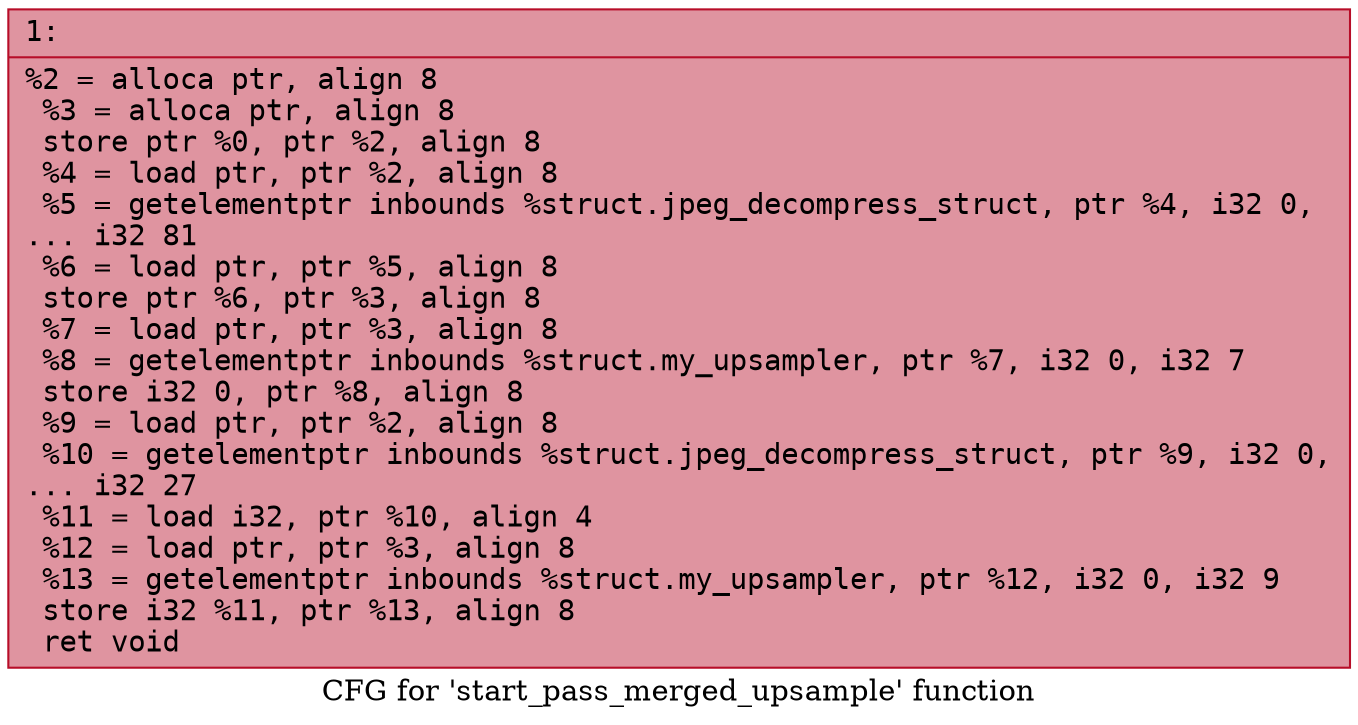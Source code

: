 digraph "CFG for 'start_pass_merged_upsample' function" {
	label="CFG for 'start_pass_merged_upsample' function";

	Node0x60000017e030 [shape=record,color="#b70d28ff", style=filled, fillcolor="#b70d2870" fontname="Courier",label="{1:\l|  %2 = alloca ptr, align 8\l  %3 = alloca ptr, align 8\l  store ptr %0, ptr %2, align 8\l  %4 = load ptr, ptr %2, align 8\l  %5 = getelementptr inbounds %struct.jpeg_decompress_struct, ptr %4, i32 0,\l... i32 81\l  %6 = load ptr, ptr %5, align 8\l  store ptr %6, ptr %3, align 8\l  %7 = load ptr, ptr %3, align 8\l  %8 = getelementptr inbounds %struct.my_upsampler, ptr %7, i32 0, i32 7\l  store i32 0, ptr %8, align 8\l  %9 = load ptr, ptr %2, align 8\l  %10 = getelementptr inbounds %struct.jpeg_decompress_struct, ptr %9, i32 0,\l... i32 27\l  %11 = load i32, ptr %10, align 4\l  %12 = load ptr, ptr %3, align 8\l  %13 = getelementptr inbounds %struct.my_upsampler, ptr %12, i32 0, i32 9\l  store i32 %11, ptr %13, align 8\l  ret void\l}"];
}
